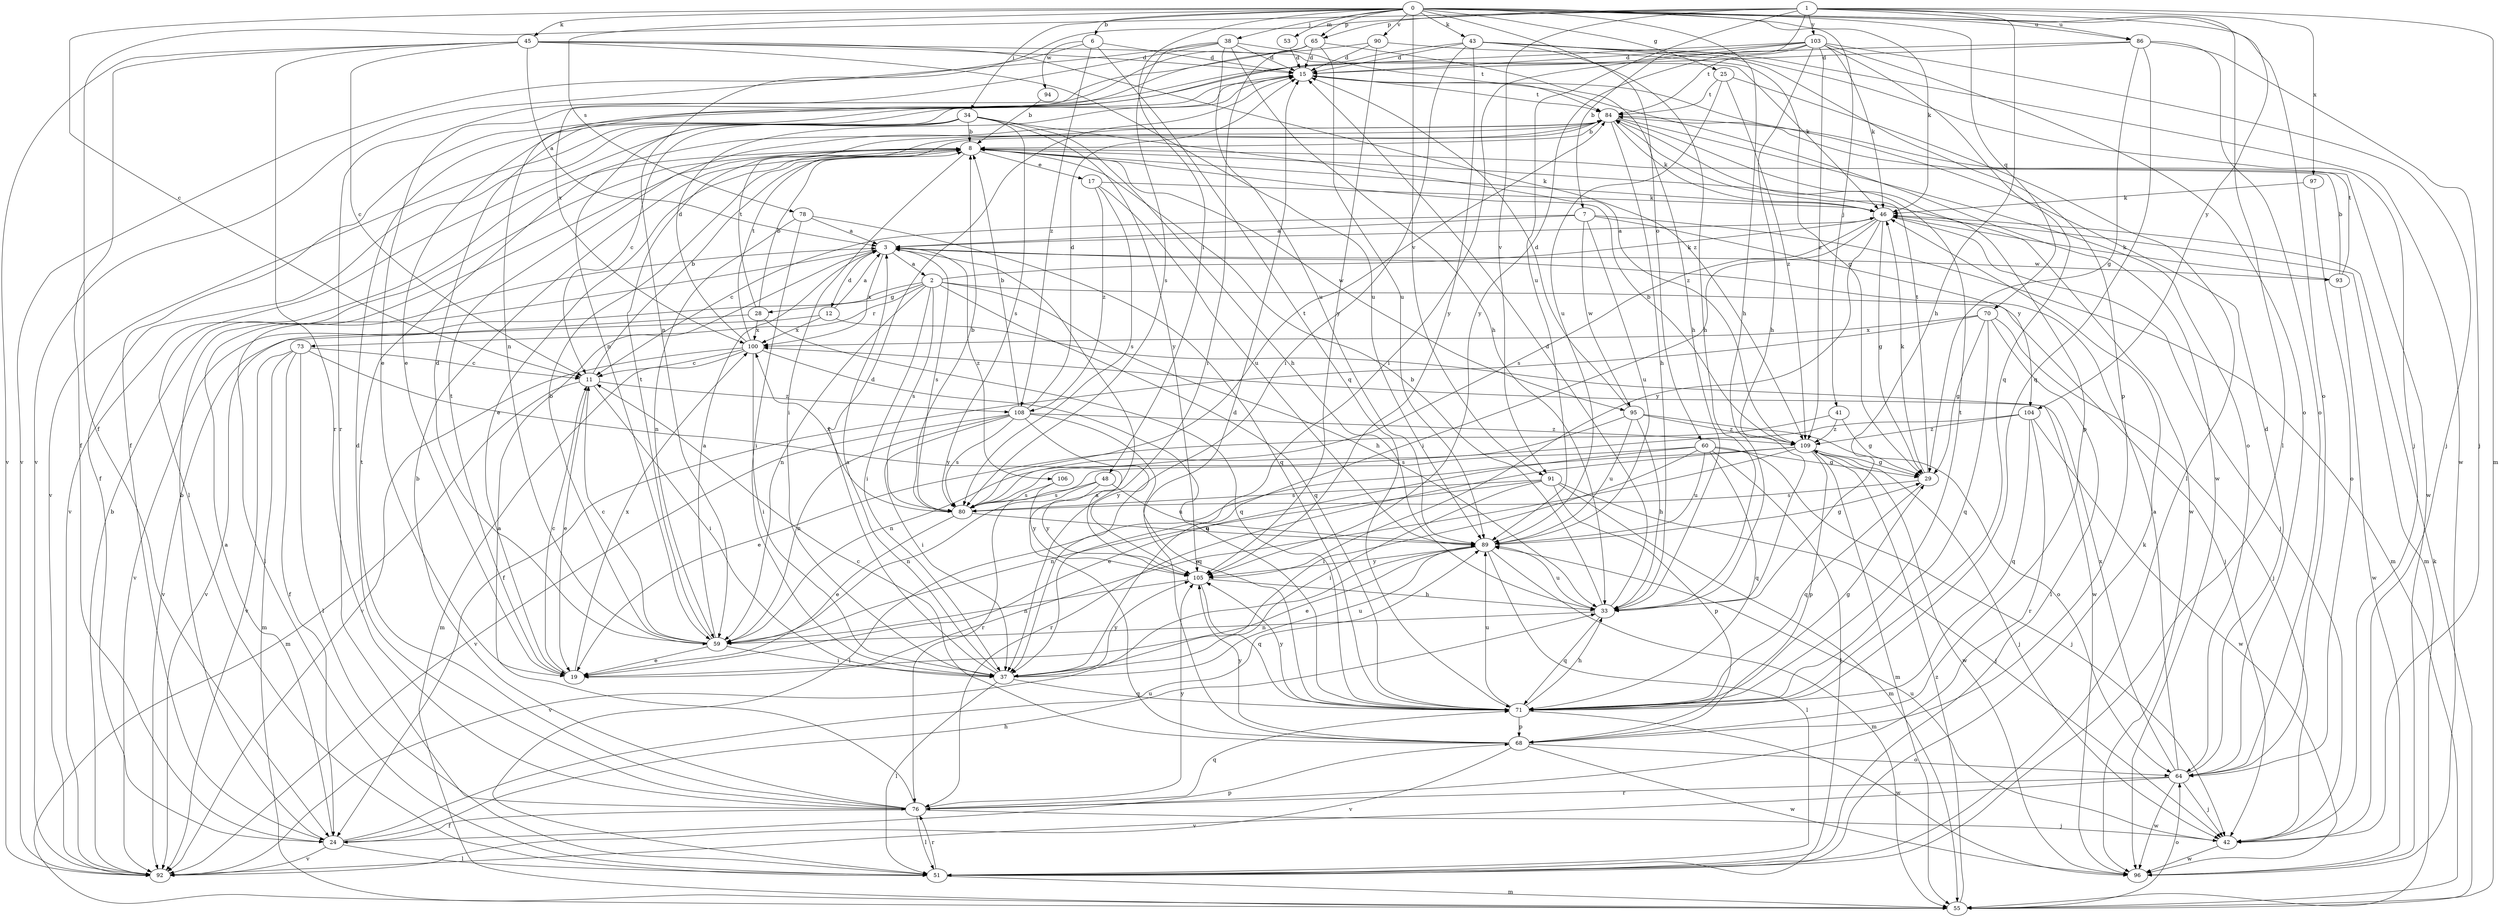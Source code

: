 strict digraph  {
0;
1;
2;
3;
6;
7;
8;
11;
12;
15;
17;
19;
24;
25;
28;
29;
33;
34;
37;
38;
41;
42;
43;
45;
46;
48;
51;
53;
55;
59;
60;
64;
65;
68;
70;
71;
73;
76;
78;
80;
84;
86;
89;
90;
91;
92;
93;
94;
95;
96;
97;
100;
103;
104;
105;
106;
108;
109;
0 -> 6  [label=b];
0 -> 11  [label=c];
0 -> 25  [label=g];
0 -> 33  [label=h];
0 -> 34  [label=i];
0 -> 38  [label=j];
0 -> 41  [label=j];
0 -> 43  [label=k];
0 -> 45  [label=k];
0 -> 46  [label=k];
0 -> 48  [label=l];
0 -> 51  [label=l];
0 -> 53  [label=m];
0 -> 60  [label=o];
0 -> 64  [label=o];
0 -> 65  [label=p];
0 -> 70  [label=q];
0 -> 78  [label=s];
0 -> 86  [label=u];
0 -> 90  [label=v];
0 -> 91  [label=v];
1 -> 7  [label=b];
1 -> 24  [label=f];
1 -> 33  [label=h];
1 -> 55  [label=m];
1 -> 59  [label=n];
1 -> 65  [label=p];
1 -> 86  [label=u];
1 -> 89  [label=u];
1 -> 91  [label=v];
1 -> 97  [label=x];
1 -> 103  [label=y];
1 -> 104  [label=y];
2 -> 28  [label=g];
2 -> 33  [label=h];
2 -> 37  [label=i];
2 -> 42  [label=j];
2 -> 46  [label=k];
2 -> 59  [label=n];
2 -> 71  [label=q];
2 -> 73  [label=r];
2 -> 80  [label=s];
2 -> 92  [label=v];
3 -> 2  [label=a];
3 -> 12  [label=d];
3 -> 51  [label=l];
3 -> 80  [label=s];
3 -> 93  [label=w];
3 -> 100  [label=x];
3 -> 106  [label=z];
6 -> 15  [label=d];
6 -> 71  [label=q];
6 -> 92  [label=v];
6 -> 94  [label=w];
6 -> 108  [label=z];
7 -> 3  [label=a];
7 -> 11  [label=c];
7 -> 55  [label=m];
7 -> 89  [label=u];
7 -> 95  [label=w];
7 -> 104  [label=y];
8 -> 17  [label=e];
8 -> 19  [label=e];
8 -> 37  [label=i];
8 -> 46  [label=k];
8 -> 92  [label=v];
8 -> 95  [label=w];
8 -> 96  [label=w];
11 -> 8  [label=b];
11 -> 19  [label=e];
11 -> 37  [label=i];
11 -> 55  [label=m];
11 -> 108  [label=z];
12 -> 3  [label=a];
12 -> 92  [label=v];
12 -> 96  [label=w];
12 -> 100  [label=x];
15 -> 84  [label=t];
15 -> 96  [label=w];
17 -> 46  [label=k];
17 -> 80  [label=s];
17 -> 89  [label=u];
17 -> 108  [label=z];
19 -> 11  [label=c];
19 -> 84  [label=t];
19 -> 100  [label=x];
24 -> 3  [label=a];
24 -> 8  [label=b];
24 -> 33  [label=h];
24 -> 51  [label=l];
24 -> 68  [label=p];
24 -> 89  [label=u];
24 -> 92  [label=v];
25 -> 51  [label=l];
25 -> 84  [label=t];
25 -> 89  [label=u];
25 -> 109  [label=z];
28 -> 8  [label=b];
28 -> 71  [label=q];
28 -> 84  [label=t];
28 -> 92  [label=v];
28 -> 100  [label=x];
29 -> 46  [label=k];
29 -> 71  [label=q];
29 -> 80  [label=s];
29 -> 84  [label=t];
33 -> 8  [label=b];
33 -> 15  [label=d];
33 -> 59  [label=n];
33 -> 71  [label=q];
33 -> 89  [label=u];
34 -> 8  [label=b];
34 -> 11  [label=c];
34 -> 24  [label=f];
34 -> 33  [label=h];
34 -> 51  [label=l];
34 -> 80  [label=s];
34 -> 92  [label=v];
34 -> 105  [label=y];
34 -> 109  [label=z];
37 -> 3  [label=a];
37 -> 15  [label=d];
37 -> 51  [label=l];
37 -> 71  [label=q];
37 -> 89  [label=u];
37 -> 105  [label=y];
38 -> 15  [label=d];
38 -> 33  [label=h];
38 -> 76  [label=r];
38 -> 80  [label=s];
38 -> 84  [label=t];
38 -> 89  [label=u];
38 -> 92  [label=v];
41 -> 19  [label=e];
41 -> 29  [label=g];
41 -> 109  [label=z];
42 -> 89  [label=u];
42 -> 96  [label=w];
43 -> 15  [label=d];
43 -> 33  [label=h];
43 -> 37  [label=i];
43 -> 42  [label=j];
43 -> 59  [label=n];
43 -> 68  [label=p];
43 -> 96  [label=w];
43 -> 105  [label=y];
45 -> 3  [label=a];
45 -> 11  [label=c];
45 -> 15  [label=d];
45 -> 24  [label=f];
45 -> 46  [label=k];
45 -> 76  [label=r];
45 -> 89  [label=u];
45 -> 92  [label=v];
45 -> 109  [label=z];
46 -> 3  [label=a];
46 -> 29  [label=g];
46 -> 37  [label=i];
46 -> 42  [label=j];
46 -> 55  [label=m];
46 -> 80  [label=s];
46 -> 105  [label=y];
48 -> 59  [label=n];
48 -> 80  [label=s];
48 -> 89  [label=u];
48 -> 105  [label=y];
51 -> 46  [label=k];
51 -> 55  [label=m];
51 -> 76  [label=r];
53 -> 15  [label=d];
55 -> 46  [label=k];
55 -> 64  [label=o];
55 -> 109  [label=z];
59 -> 3  [label=a];
59 -> 8  [label=b];
59 -> 11  [label=c];
59 -> 15  [label=d];
59 -> 19  [label=e];
59 -> 37  [label=i];
59 -> 84  [label=t];
60 -> 19  [label=e];
60 -> 29  [label=g];
60 -> 37  [label=i];
60 -> 42  [label=j];
60 -> 51  [label=l];
60 -> 71  [label=q];
60 -> 76  [label=r];
60 -> 89  [label=u];
64 -> 3  [label=a];
64 -> 15  [label=d];
64 -> 42  [label=j];
64 -> 76  [label=r];
64 -> 92  [label=v];
64 -> 96  [label=w];
64 -> 100  [label=x];
65 -> 15  [label=d];
65 -> 33  [label=h];
65 -> 37  [label=i];
65 -> 59  [label=n];
65 -> 89  [label=u];
65 -> 100  [label=x];
68 -> 3  [label=a];
68 -> 11  [label=c];
68 -> 15  [label=d];
68 -> 64  [label=o];
68 -> 92  [label=v];
68 -> 96  [label=w];
68 -> 105  [label=y];
70 -> 24  [label=f];
70 -> 29  [label=g];
70 -> 42  [label=j];
70 -> 51  [label=l];
70 -> 71  [label=q];
70 -> 100  [label=x];
71 -> 29  [label=g];
71 -> 33  [label=h];
71 -> 68  [label=p];
71 -> 84  [label=t];
71 -> 89  [label=u];
71 -> 96  [label=w];
71 -> 105  [label=y];
73 -> 11  [label=c];
73 -> 24  [label=f];
73 -> 51  [label=l];
73 -> 55  [label=m];
73 -> 92  [label=v];
73 -> 105  [label=y];
76 -> 3  [label=a];
76 -> 8  [label=b];
76 -> 15  [label=d];
76 -> 24  [label=f];
76 -> 42  [label=j];
76 -> 51  [label=l];
76 -> 71  [label=q];
76 -> 84  [label=t];
76 -> 105  [label=y];
78 -> 3  [label=a];
78 -> 37  [label=i];
78 -> 59  [label=n];
78 -> 71  [label=q];
80 -> 8  [label=b];
80 -> 19  [label=e];
80 -> 84  [label=t];
80 -> 89  [label=u];
80 -> 100  [label=x];
84 -> 8  [label=b];
84 -> 33  [label=h];
84 -> 46  [label=k];
84 -> 64  [label=o];
84 -> 68  [label=p];
84 -> 96  [label=w];
86 -> 15  [label=d];
86 -> 24  [label=f];
86 -> 29  [label=g];
86 -> 42  [label=j];
86 -> 64  [label=o];
86 -> 71  [label=q];
89 -> 19  [label=e];
89 -> 29  [label=g];
89 -> 51  [label=l];
89 -> 55  [label=m];
89 -> 92  [label=v];
89 -> 105  [label=y];
90 -> 15  [label=d];
90 -> 19  [label=e];
90 -> 29  [label=g];
90 -> 105  [label=y];
91 -> 37  [label=i];
91 -> 42  [label=j];
91 -> 55  [label=m];
91 -> 59  [label=n];
91 -> 68  [label=p];
91 -> 80  [label=s];
92 -> 8  [label=b];
93 -> 8  [label=b];
93 -> 46  [label=k];
93 -> 84  [label=t];
93 -> 96  [label=w];
94 -> 8  [label=b];
95 -> 15  [label=d];
95 -> 33  [label=h];
95 -> 59  [label=n];
95 -> 64  [label=o];
95 -> 89  [label=u];
95 -> 109  [label=z];
97 -> 46  [label=k];
97 -> 64  [label=o];
100 -> 11  [label=c];
100 -> 15  [label=d];
100 -> 37  [label=i];
100 -> 55  [label=m];
100 -> 71  [label=q];
100 -> 84  [label=t];
100 -> 92  [label=v];
103 -> 15  [label=d];
103 -> 19  [label=e];
103 -> 33  [label=h];
103 -> 37  [label=i];
103 -> 42  [label=j];
103 -> 46  [label=k];
103 -> 64  [label=o];
103 -> 71  [label=q];
103 -> 84  [label=t];
103 -> 105  [label=y];
103 -> 109  [label=z];
104 -> 71  [label=q];
104 -> 76  [label=r];
104 -> 80  [label=s];
104 -> 96  [label=w];
104 -> 109  [label=z];
105 -> 33  [label=h];
105 -> 59  [label=n];
105 -> 71  [label=q];
106 -> 80  [label=s];
106 -> 105  [label=y];
108 -> 8  [label=b];
108 -> 15  [label=d];
108 -> 37  [label=i];
108 -> 59  [label=n];
108 -> 71  [label=q];
108 -> 80  [label=s];
108 -> 92  [label=v];
108 -> 105  [label=y];
108 -> 109  [label=z];
109 -> 8  [label=b];
109 -> 19  [label=e];
109 -> 29  [label=g];
109 -> 42  [label=j];
109 -> 51  [label=l];
109 -> 55  [label=m];
109 -> 68  [label=p];
109 -> 76  [label=r];
109 -> 96  [label=w];
}
